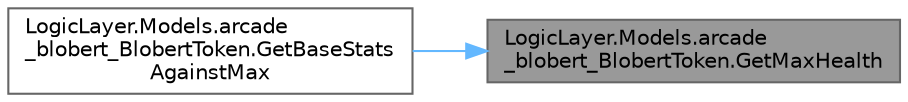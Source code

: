 digraph "LogicLayer.Models.arcade_blobert_BlobertToken.GetMaxHealth"
{
 // LATEX_PDF_SIZE
  bgcolor="transparent";
  edge [fontname=Helvetica,fontsize=10,labelfontname=Helvetica,labelfontsize=10];
  node [fontname=Helvetica,fontsize=10,shape=box,height=0.2,width=0.4];
  rankdir="RL";
  Node1 [id="Node000001",label="LogicLayer.Models.arcade\l_blobert_BlobertToken.GetMaxHealth",height=0.2,width=0.4,color="gray40", fillcolor="grey60", style="filled", fontcolor="black",tooltip="Retrieves the maximum health of the Blobert based on the stats."];
  Node1 -> Node2 [id="edge1_Node000001_Node000002",dir="back",color="steelblue1",style="solid",tooltip=" "];
  Node2 [id="Node000002",label="LogicLayer.Models.arcade\l_blobert_BlobertToken.GetBaseStats\lAgainstMax",height=0.2,width=0.4,color="grey40", fillcolor="white", style="filled",URL="$class_logic_layer_1_1_models_1_1arcade__blobert___blobert_token.html#affd827307fe989619982ab5298bdb3d7",tooltip="Retrieves the stats in relations to the max possible."];
}
